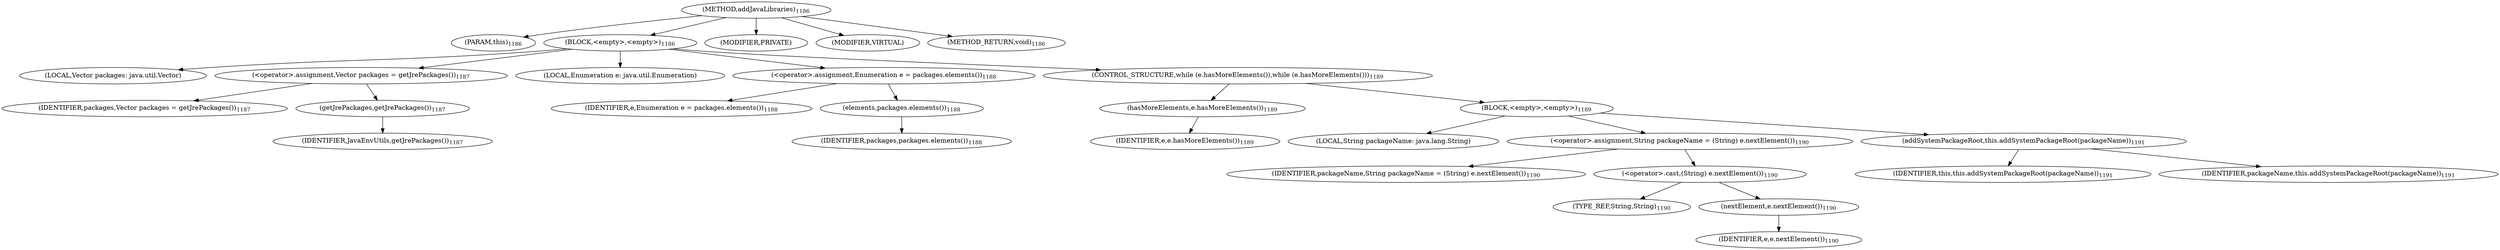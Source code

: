 digraph "addJavaLibraries" {  
"2036" [label = <(METHOD,addJavaLibraries)<SUB>1186</SUB>> ]
"121" [label = <(PARAM,this)<SUB>1186</SUB>> ]
"2037" [label = <(BLOCK,&lt;empty&gt;,&lt;empty&gt;)<SUB>1186</SUB>> ]
"2038" [label = <(LOCAL,Vector packages: java.util.Vector)> ]
"2039" [label = <(&lt;operator&gt;.assignment,Vector packages = getJrePackages())<SUB>1187</SUB>> ]
"2040" [label = <(IDENTIFIER,packages,Vector packages = getJrePackages())<SUB>1187</SUB>> ]
"2041" [label = <(getJrePackages,getJrePackages())<SUB>1187</SUB>> ]
"2042" [label = <(IDENTIFIER,JavaEnvUtils,getJrePackages())<SUB>1187</SUB>> ]
"2043" [label = <(LOCAL,Enumeration e: java.util.Enumeration)> ]
"2044" [label = <(&lt;operator&gt;.assignment,Enumeration e = packages.elements())<SUB>1188</SUB>> ]
"2045" [label = <(IDENTIFIER,e,Enumeration e = packages.elements())<SUB>1188</SUB>> ]
"2046" [label = <(elements,packages.elements())<SUB>1188</SUB>> ]
"2047" [label = <(IDENTIFIER,packages,packages.elements())<SUB>1188</SUB>> ]
"2048" [label = <(CONTROL_STRUCTURE,while (e.hasMoreElements()),while (e.hasMoreElements()))<SUB>1189</SUB>> ]
"2049" [label = <(hasMoreElements,e.hasMoreElements())<SUB>1189</SUB>> ]
"2050" [label = <(IDENTIFIER,e,e.hasMoreElements())<SUB>1189</SUB>> ]
"2051" [label = <(BLOCK,&lt;empty&gt;,&lt;empty&gt;)<SUB>1189</SUB>> ]
"2052" [label = <(LOCAL,String packageName: java.lang.String)> ]
"2053" [label = <(&lt;operator&gt;.assignment,String packageName = (String) e.nextElement())<SUB>1190</SUB>> ]
"2054" [label = <(IDENTIFIER,packageName,String packageName = (String) e.nextElement())<SUB>1190</SUB>> ]
"2055" [label = <(&lt;operator&gt;.cast,(String) e.nextElement())<SUB>1190</SUB>> ]
"2056" [label = <(TYPE_REF,String,String)<SUB>1190</SUB>> ]
"2057" [label = <(nextElement,e.nextElement())<SUB>1190</SUB>> ]
"2058" [label = <(IDENTIFIER,e,e.nextElement())<SUB>1190</SUB>> ]
"2059" [label = <(addSystemPackageRoot,this.addSystemPackageRoot(packageName))<SUB>1191</SUB>> ]
"120" [label = <(IDENTIFIER,this,this.addSystemPackageRoot(packageName))<SUB>1191</SUB>> ]
"2060" [label = <(IDENTIFIER,packageName,this.addSystemPackageRoot(packageName))<SUB>1191</SUB>> ]
"2061" [label = <(MODIFIER,PRIVATE)> ]
"2062" [label = <(MODIFIER,VIRTUAL)> ]
"2063" [label = <(METHOD_RETURN,void)<SUB>1186</SUB>> ]
  "2036" -> "121" 
  "2036" -> "2037" 
  "2036" -> "2061" 
  "2036" -> "2062" 
  "2036" -> "2063" 
  "2037" -> "2038" 
  "2037" -> "2039" 
  "2037" -> "2043" 
  "2037" -> "2044" 
  "2037" -> "2048" 
  "2039" -> "2040" 
  "2039" -> "2041" 
  "2041" -> "2042" 
  "2044" -> "2045" 
  "2044" -> "2046" 
  "2046" -> "2047" 
  "2048" -> "2049" 
  "2048" -> "2051" 
  "2049" -> "2050" 
  "2051" -> "2052" 
  "2051" -> "2053" 
  "2051" -> "2059" 
  "2053" -> "2054" 
  "2053" -> "2055" 
  "2055" -> "2056" 
  "2055" -> "2057" 
  "2057" -> "2058" 
  "2059" -> "120" 
  "2059" -> "2060" 
}
